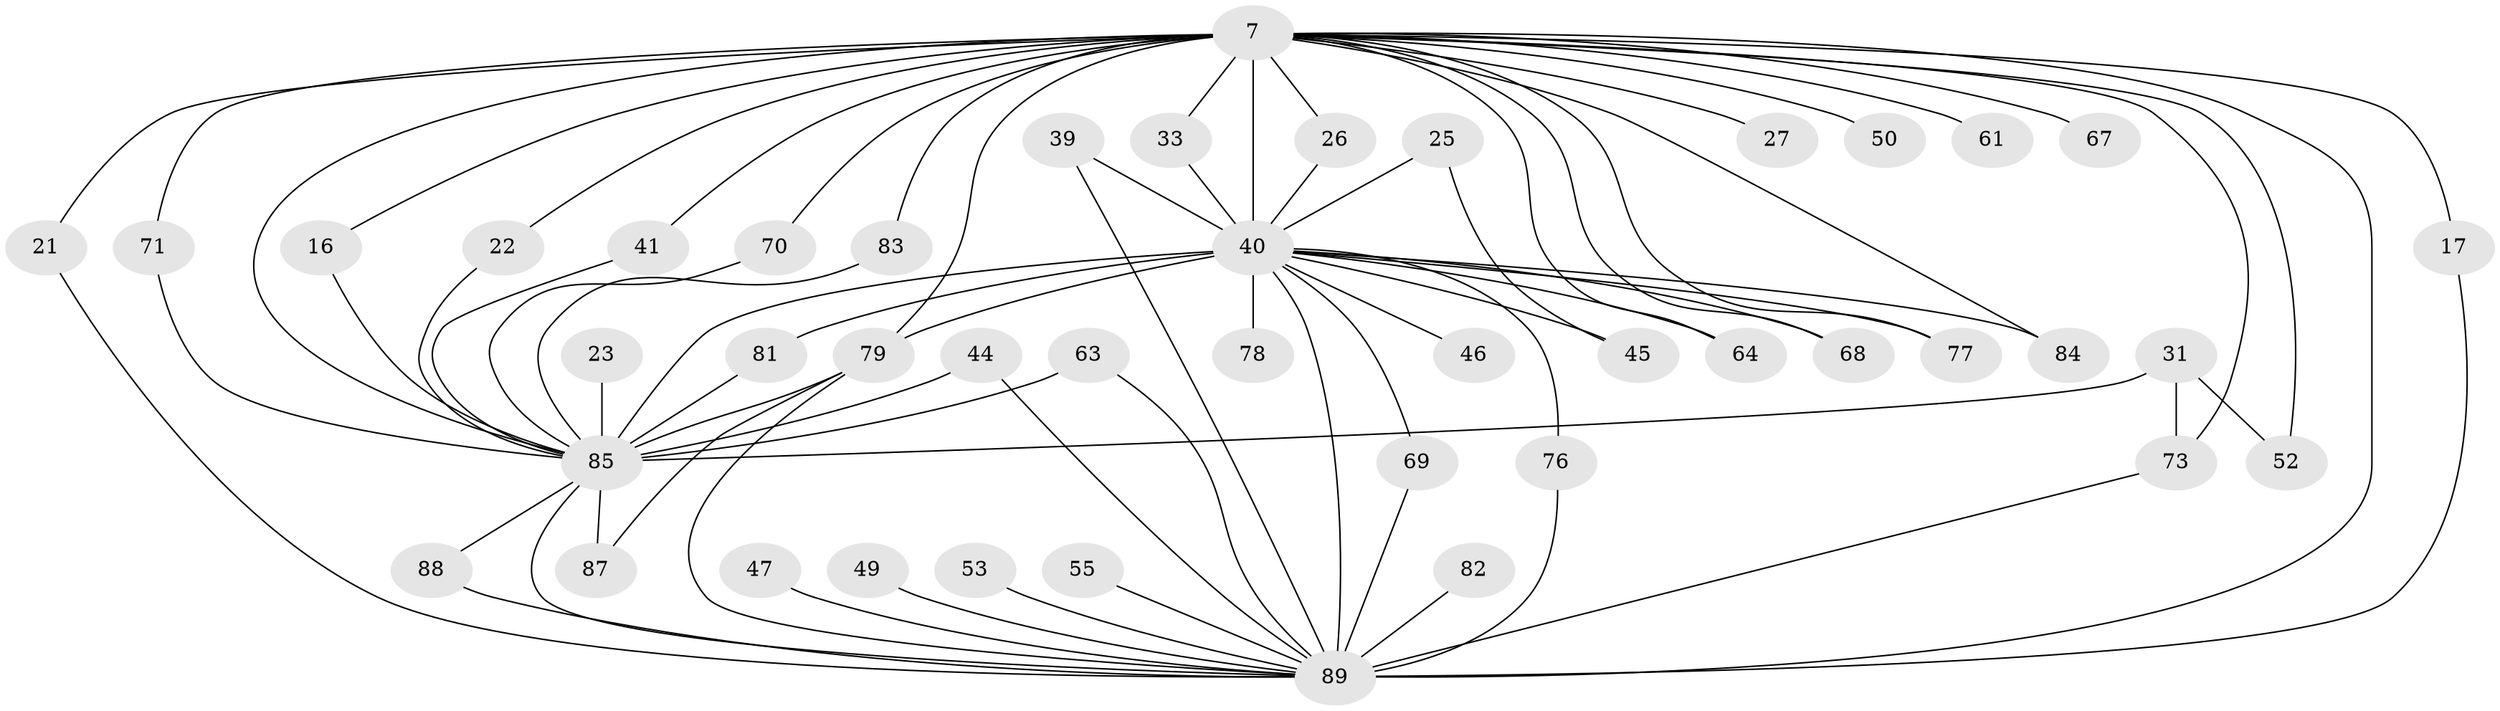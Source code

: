 // original degree distribution, {20: 0.011235955056179775, 19: 0.011235955056179775, 28: 0.011235955056179775, 14: 0.02247191011235955, 21: 0.011235955056179775, 26: 0.011235955056179775, 17: 0.011235955056179775, 27: 0.011235955056179775, 15: 0.011235955056179775, 4: 0.10112359550561797, 6: 0.011235955056179775, 5: 0.033707865168539325, 3: 0.1797752808988764, 2: 0.5617977528089888}
// Generated by graph-tools (version 1.1) at 2025/46/03/09/25 04:46:00]
// undirected, 44 vertices, 75 edges
graph export_dot {
graph [start="1"]
  node [color=gray90,style=filled];
  7 [super="+3"];
  16;
  17;
  21;
  22;
  23;
  25;
  26;
  27;
  31;
  33;
  39;
  40 [super="+30+6+5"];
  41;
  44;
  45;
  46;
  47;
  49;
  50;
  52;
  53 [super="+34"];
  55;
  61 [super="+43"];
  63;
  64;
  67;
  68;
  69 [super="+42"];
  70;
  71;
  73 [super="+54+60"];
  76;
  77;
  78 [super="+32"];
  79 [super="+65+59+66"];
  81;
  82;
  83;
  84;
  85 [super="+80+75+62"];
  87;
  88;
  89 [super="+15+56+86+72"];
  7 -- 21;
  7 -- 26;
  7 -- 27 [weight=2];
  7 -- 50 [weight=2];
  7 -- 52;
  7 -- 64;
  7 -- 68;
  7 -- 70;
  7 -- 83;
  7 -- 84;
  7 -- 67;
  7 -- 71;
  7 -- 73 [weight=2];
  7 -- 77;
  7 -- 16;
  7 -- 17;
  7 -- 22;
  7 -- 33;
  7 -- 41;
  7 -- 61 [weight=3];
  7 -- 89 [weight=6];
  7 -- 79 [weight=4];
  7 -- 40 [weight=8];
  7 -- 85 [weight=5];
  16 -- 85;
  17 -- 89;
  21 -- 89;
  22 -- 85;
  23 -- 85 [weight=2];
  25 -- 45;
  25 -- 40 [weight=2];
  26 -- 40;
  31 -- 52;
  31 -- 73;
  31 -- 85 [weight=2];
  33 -- 40;
  39 -- 40;
  39 -- 89;
  40 -- 68;
  40 -- 69;
  40 -- 77;
  40 -- 78 [weight=2];
  40 -- 81;
  40 -- 85 [weight=19];
  40 -- 46 [weight=2];
  40 -- 79 [weight=3];
  40 -- 89 [weight=11];
  40 -- 64;
  40 -- 76;
  40 -- 45;
  40 -- 84;
  41 -- 85;
  44 -- 89;
  44 -- 85;
  47 -- 89;
  49 -- 89;
  53 -- 89 [weight=3];
  55 -- 89 [weight=2];
  63 -- 89;
  63 -- 85;
  69 -- 89;
  70 -- 85;
  71 -- 85;
  73 -- 89 [weight=2];
  76 -- 89;
  79 -- 87;
  79 -- 89;
  79 -- 85;
  81 -- 85;
  82 -- 89 [weight=2];
  83 -- 85;
  85 -- 87;
  85 -- 89 [weight=9];
  85 -- 88;
  88 -- 89;
}
